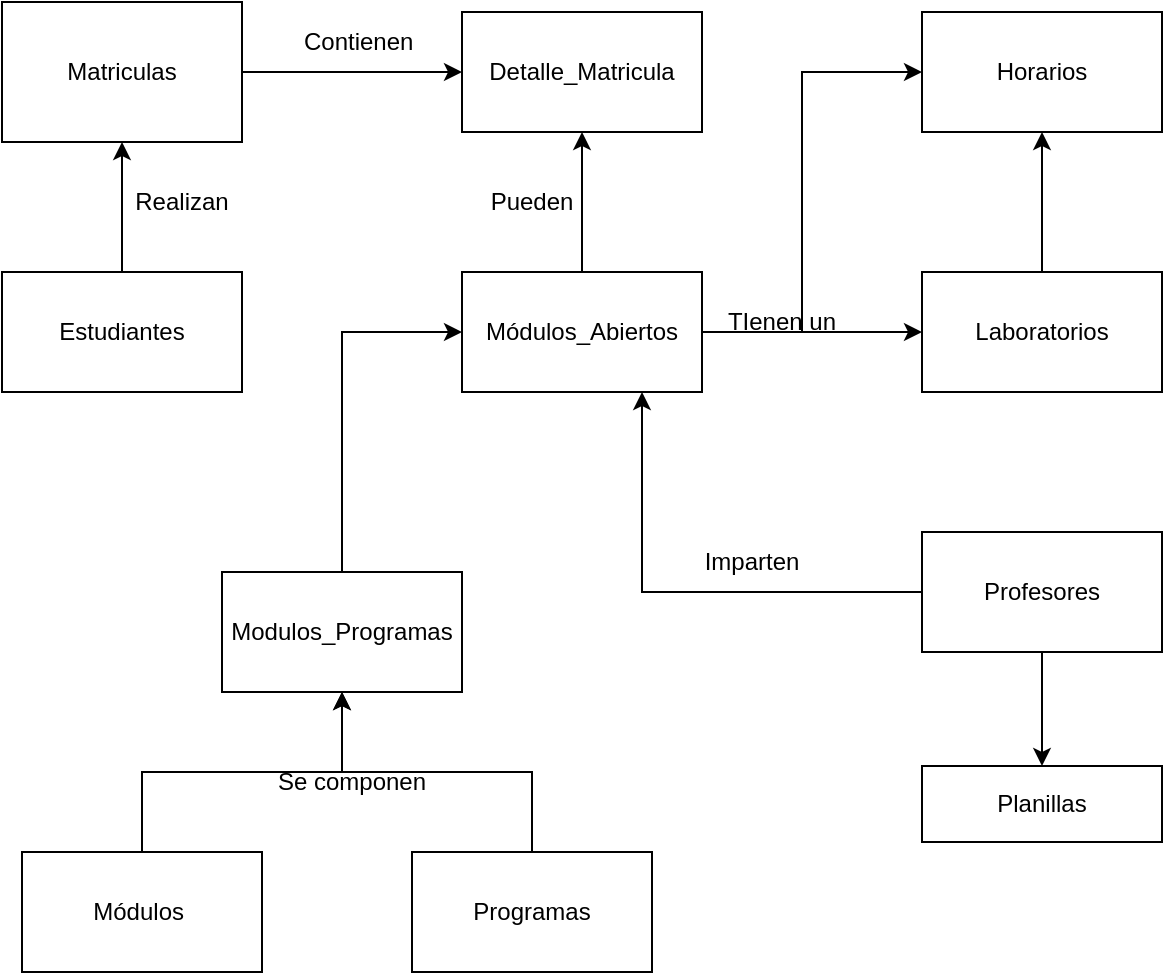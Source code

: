 <mxfile version="20.8.16" type="device"><diagram id="R2lEEEUBdFMjLlhIrx00" name="Page-1"><mxGraphModel dx="1050" dy="541" grid="0" gridSize="10" guides="1" tooltips="1" connect="1" arrows="1" fold="1" page="1" pageScale="1" pageWidth="850" pageHeight="1100" math="0" shadow="0" extFonts="Permanent Marker^https://fonts.googleapis.com/css?family=Permanent+Marker"><root><mxCell id="0"/><mxCell id="1" parent="0"/><mxCell id="yJhbOyumKnKGlr_cAAyN-1" value="Matriculas" style="rounded=0;whiteSpace=wrap;html=1;" parent="1" vertex="1"><mxGeometry x="50" y="105" width="120" height="70" as="geometry"/></mxCell><mxCell id="yJhbOyumKnKGlr_cAAyN-2" value="Estudiantes" style="rounded=0;whiteSpace=wrap;html=1;" parent="1" vertex="1"><mxGeometry x="50" y="240" width="120" height="60" as="geometry"/></mxCell><mxCell id="yJhbOyumKnKGlr_cAAyN-3" value="Horarios" style="rounded=0;whiteSpace=wrap;html=1;" parent="1" vertex="1"><mxGeometry x="510" y="110" width="120" height="60" as="geometry"/></mxCell><mxCell id="S8Z41RXmD1bDIzXE1xV6-1" style="edgeStyle=orthogonalEdgeStyle;rounded=0;orthogonalLoop=1;jettySize=auto;html=1;entryX=0.5;entryY=1;entryDx=0;entryDy=0;" edge="1" parent="1" source="yJhbOyumKnKGlr_cAAyN-4" target="yJhbOyumKnKGlr_cAAyN-3"><mxGeometry relative="1" as="geometry"/></mxCell><mxCell id="yJhbOyumKnKGlr_cAAyN-4" value="Laboratorios" style="rounded=0;whiteSpace=wrap;html=1;" parent="1" vertex="1"><mxGeometry x="510" y="240" width="120" height="60" as="geometry"/></mxCell><mxCell id="yJhbOyumKnKGlr_cAAyN-5" value="Módulos_Abiertos" style="rounded=0;whiteSpace=wrap;html=1;" parent="1" vertex="1"><mxGeometry x="280" y="240" width="120" height="60" as="geometry"/></mxCell><mxCell id="yJhbOyumKnKGlr_cAAyN-21" style="edgeStyle=orthogonalEdgeStyle;rounded=0;orthogonalLoop=1;jettySize=auto;html=1;entryX=0.75;entryY=1;entryDx=0;entryDy=0;" parent="1" source="yJhbOyumKnKGlr_cAAyN-6" target="yJhbOyumKnKGlr_cAAyN-5" edge="1"><mxGeometry relative="1" as="geometry"/></mxCell><mxCell id="S8Z41RXmD1bDIzXE1xV6-4" style="edgeStyle=orthogonalEdgeStyle;rounded=0;orthogonalLoop=1;jettySize=auto;html=1;entryX=0.5;entryY=0;entryDx=0;entryDy=0;" edge="1" parent="1" source="yJhbOyumKnKGlr_cAAyN-6" target="S8Z41RXmD1bDIzXE1xV6-2"><mxGeometry relative="1" as="geometry"/></mxCell><mxCell id="yJhbOyumKnKGlr_cAAyN-6" value="Profesores" style="rounded=0;whiteSpace=wrap;html=1;" parent="1" vertex="1"><mxGeometry x="510" y="370" width="120" height="60" as="geometry"/></mxCell><mxCell id="yJhbOyumKnKGlr_cAAyN-22" style="edgeStyle=orthogonalEdgeStyle;rounded=0;orthogonalLoop=1;jettySize=auto;html=1;entryX=0;entryY=0.5;entryDx=0;entryDy=0;" parent="1" source="yJhbOyumKnKGlr_cAAyN-7" target="yJhbOyumKnKGlr_cAAyN-5" edge="1"><mxGeometry relative="1" as="geometry"/></mxCell><mxCell id="yJhbOyumKnKGlr_cAAyN-7" value="Modulos_Programas" style="rounded=0;whiteSpace=wrap;html=1;" parent="1" vertex="1"><mxGeometry x="160" y="390" width="120" height="60" as="geometry"/></mxCell><mxCell id="yJhbOyumKnKGlr_cAAyN-33" style="edgeStyle=orthogonalEdgeStyle;rounded=0;orthogonalLoop=1;jettySize=auto;html=1;entryX=0.5;entryY=1;entryDx=0;entryDy=0;" parent="1" source="yJhbOyumKnKGlr_cAAyN-8" target="yJhbOyumKnKGlr_cAAyN-7" edge="1"><mxGeometry relative="1" as="geometry"/></mxCell><mxCell id="yJhbOyumKnKGlr_cAAyN-8" value="Programas" style="rounded=0;whiteSpace=wrap;html=1;" parent="1" vertex="1"><mxGeometry x="255" y="530" width="120" height="60" as="geometry"/></mxCell><mxCell id="yJhbOyumKnKGlr_cAAyN-32" style="edgeStyle=orthogonalEdgeStyle;rounded=0;orthogonalLoop=1;jettySize=auto;html=1;entryX=0.5;entryY=1;entryDx=0;entryDy=0;" parent="1" source="yJhbOyumKnKGlr_cAAyN-9" target="yJhbOyumKnKGlr_cAAyN-7" edge="1"><mxGeometry relative="1" as="geometry"/></mxCell><mxCell id="yJhbOyumKnKGlr_cAAyN-9" value="Módulos&amp;nbsp;" style="rounded=0;whiteSpace=wrap;html=1;" parent="1" vertex="1"><mxGeometry x="60" y="530" width="120" height="60" as="geometry"/></mxCell><mxCell id="yJhbOyumKnKGlr_cAAyN-12" value="Detalle_Matricula" style="rounded=0;whiteSpace=wrap;html=1;" parent="1" vertex="1"><mxGeometry x="280" y="110" width="120" height="60" as="geometry"/></mxCell><mxCell id="yJhbOyumKnKGlr_cAAyN-14" value="" style="endArrow=classic;html=1;rounded=0;exitX=0.5;exitY=0;exitDx=0;exitDy=0;entryX=0.5;entryY=1;entryDx=0;entryDy=0;" parent="1" source="yJhbOyumKnKGlr_cAAyN-2" target="yJhbOyumKnKGlr_cAAyN-1" edge="1"><mxGeometry width="50" height="50" relative="1" as="geometry"><mxPoint x="400" y="320" as="sourcePoint"/><mxPoint x="450" y="270" as="targetPoint"/></mxGeometry></mxCell><mxCell id="yJhbOyumKnKGlr_cAAyN-15" value="" style="endArrow=classic;html=1;rounded=0;exitX=1;exitY=0.5;exitDx=0;exitDy=0;entryX=0;entryY=0.5;entryDx=0;entryDy=0;" parent="1" source="yJhbOyumKnKGlr_cAAyN-1" target="yJhbOyumKnKGlr_cAAyN-12" edge="1"><mxGeometry width="50" height="50" relative="1" as="geometry"><mxPoint x="400" y="320" as="sourcePoint"/><mxPoint x="450" y="270" as="targetPoint"/></mxGeometry></mxCell><mxCell id="yJhbOyumKnKGlr_cAAyN-16" value="" style="endArrow=classic;html=1;rounded=0;exitX=0.5;exitY=0;exitDx=0;exitDy=0;" parent="1" source="yJhbOyumKnKGlr_cAAyN-5" edge="1"><mxGeometry width="50" height="50" relative="1" as="geometry"><mxPoint x="400" y="320" as="sourcePoint"/><mxPoint x="340" y="170" as="targetPoint"/></mxGeometry></mxCell><mxCell id="yJhbOyumKnKGlr_cAAyN-18" value="" style="endArrow=classic;html=1;rounded=0;exitX=1;exitY=0.5;exitDx=0;exitDy=0;entryX=0;entryY=0.5;entryDx=0;entryDy=0;" parent="1" source="yJhbOyumKnKGlr_cAAyN-5" target="yJhbOyumKnKGlr_cAAyN-3" edge="1"><mxGeometry width="50" height="50" relative="1" as="geometry"><mxPoint x="400" y="320" as="sourcePoint"/><mxPoint x="450" y="270" as="targetPoint"/><Array as="points"><mxPoint x="450" y="270"/><mxPoint x="450" y="140"/></Array></mxGeometry></mxCell><mxCell id="yJhbOyumKnKGlr_cAAyN-19" value="" style="endArrow=classic;html=1;rounded=0;exitX=1;exitY=0.5;exitDx=0;exitDy=0;entryX=0;entryY=0.5;entryDx=0;entryDy=0;" parent="1" source="yJhbOyumKnKGlr_cAAyN-5" target="yJhbOyumKnKGlr_cAAyN-4" edge="1"><mxGeometry width="50" height="50" relative="1" as="geometry"><mxPoint x="400" y="320" as="sourcePoint"/><mxPoint x="450" y="270" as="targetPoint"/></mxGeometry></mxCell><mxCell id="yJhbOyumKnKGlr_cAAyN-25" value="Imparten" style="text;html=1;strokeColor=none;fillColor=none;align=center;verticalAlign=middle;whiteSpace=wrap;rounded=0;" parent="1" vertex="1"><mxGeometry x="395" y="370" width="60" height="30" as="geometry"/></mxCell><mxCell id="yJhbOyumKnKGlr_cAAyN-26" value="Realizan" style="text;html=1;strokeColor=none;fillColor=none;align=center;verticalAlign=middle;whiteSpace=wrap;rounded=0;" parent="1" vertex="1"><mxGeometry x="110" y="190" width="60" height="30" as="geometry"/></mxCell><mxCell id="yJhbOyumKnKGlr_cAAyN-27" value="Contienen&amp;nbsp;" style="text;html=1;strokeColor=none;fillColor=none;align=center;verticalAlign=middle;whiteSpace=wrap;rounded=0;" parent="1" vertex="1"><mxGeometry x="200" y="110" width="60" height="30" as="geometry"/></mxCell><mxCell id="yJhbOyumKnKGlr_cAAyN-29" value="TIenen un" style="text;html=1;strokeColor=none;fillColor=none;align=center;verticalAlign=middle;whiteSpace=wrap;rounded=0;" parent="1" vertex="1"><mxGeometry x="410" y="250" width="60" height="30" as="geometry"/></mxCell><mxCell id="yJhbOyumKnKGlr_cAAyN-30" value="Pueden" style="text;html=1;strokeColor=none;fillColor=none;align=center;verticalAlign=middle;whiteSpace=wrap;rounded=0;" parent="1" vertex="1"><mxGeometry x="270" y="190" width="90" height="30" as="geometry"/></mxCell><mxCell id="yJhbOyumKnKGlr_cAAyN-31" value="Se componen" style="text;html=1;strokeColor=none;fillColor=none;align=center;verticalAlign=middle;whiteSpace=wrap;rounded=0;" parent="1" vertex="1"><mxGeometry x="170" y="470" width="110" height="50" as="geometry"/></mxCell><mxCell id="S8Z41RXmD1bDIzXE1xV6-2" value="Planillas" style="rounded=0;whiteSpace=wrap;html=1;" vertex="1" parent="1"><mxGeometry x="510" y="487" width="120" height="38" as="geometry"/></mxCell></root></mxGraphModel></diagram></mxfile>